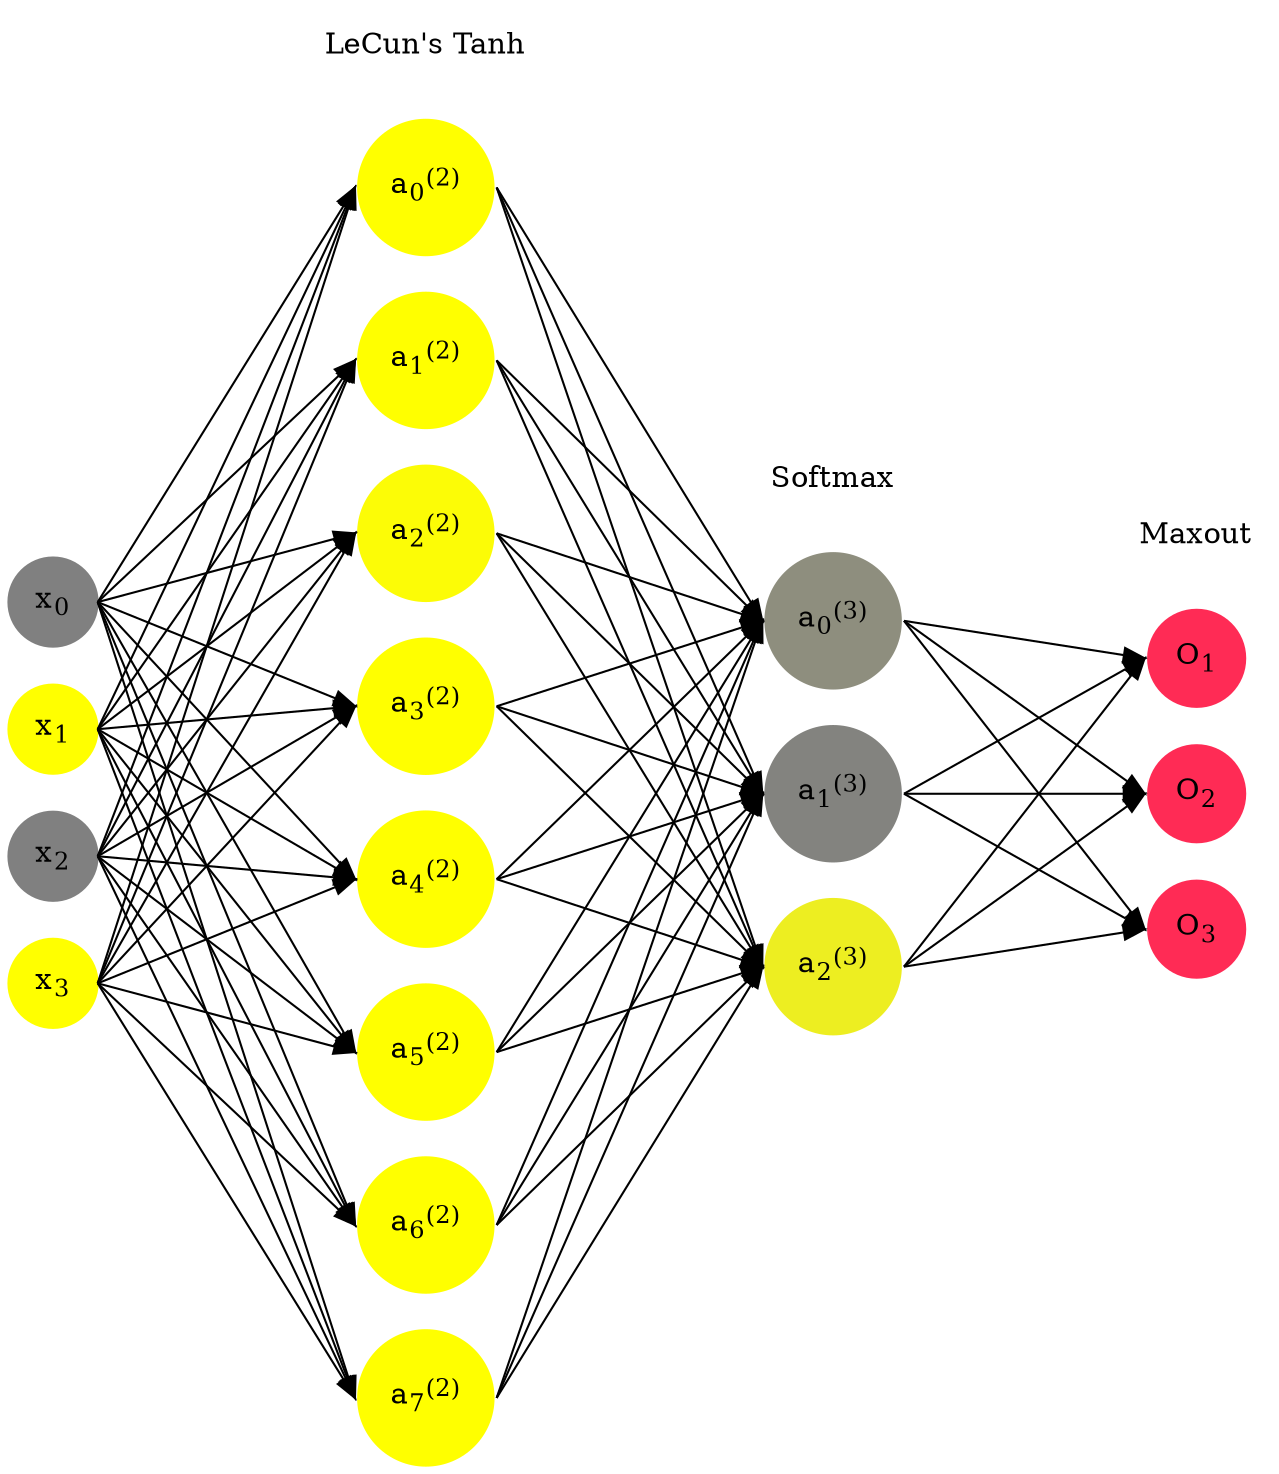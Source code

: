 digraph G {
	rankdir = LR;
	splines=false;
	edge[style=invis];
	ranksep= 1.4;
	{
	node [shape=circle, color="0.1667, 0.0, 0.5", style=filled, fillcolor="0.1667, 0.0, 0.5"];
	x0 [label=<x<sub>0</sub>>];
	}
	{
	node [shape=circle, color="0.1667, 1.0, 1.0", style=filled, fillcolor="0.1667, 1.0, 1.0"];
	x1 [label=<x<sub>1</sub>>];
	}
	{
	node [shape=circle, color="0.1667, 0.0, 0.5", style=filled, fillcolor="0.1667, 0.0, 0.5"];
	x2 [label=<x<sub>2</sub>>];
	}
	{
	node [shape=circle, color="0.1667, 1.0, 1.0", style=filled, fillcolor="0.1667, 1.0, 1.0"];
	x3 [label=<x<sub>3</sub>>];
	}
	{
	node [shape=circle, color="0.1667, 1.715028, 1.357514", style=filled, fillcolor="0.1667, 1.715028, 1.357514"];
	a02 [label=<a<sub>0</sub><sup>(2)</sup>>];
	}
	{
	node [shape=circle, color="0.1667, 1.715135, 1.357568", style=filled, fillcolor="0.1667, 1.715135, 1.357568"];
	a12 [label=<a<sub>1</sub><sup>(2)</sup>>];
	}
	{
	node [shape=circle, color="0.1667, 0.973742, 0.986871", style=filled, fillcolor="0.1667, 0.973742, 0.986871"];
	a22 [label=<a<sub>2</sub><sup>(2)</sup>>];
	}
	{
	node [shape=circle, color="0.1667, 1.714150, 1.357075", style=filled, fillcolor="0.1667, 1.714150, 1.357075"];
	a32 [label=<a<sub>3</sub><sup>(2)</sup>>];
	}
	{
	node [shape=circle, color="0.1667, 1.711112, 1.355556", style=filled, fillcolor="0.1667, 1.711112, 1.355556"];
	a42 [label=<a<sub>4</sub><sup>(2)</sup>>];
	}
	{
	node [shape=circle, color="0.1667, 1.695651, 1.347825", style=filled, fillcolor="0.1667, 1.695651, 1.347825"];
	a52 [label=<a<sub>5</sub><sup>(2)</sup>>];
	}
	{
	node [shape=circle, color="0.1667, 1.714861, 1.357431", style=filled, fillcolor="0.1667, 1.714861, 1.357431"];
	a62 [label=<a<sub>6</sub><sup>(2)</sup>>];
	}
	{
	node [shape=circle, color="0.1667, 1.715894, 1.357947", style=filled, fillcolor="0.1667, 1.715894, 1.357947"];
	a72 [label=<a<sub>7</sub><sup>(2)</sup>>];
	}
	{
	node [shape=circle, color="0.1667, 0.110307, 0.555154", style=filled, fillcolor="0.1667, 0.110307, 0.555154"];
	a03 [label=<a<sub>0</sub><sup>(3)</sup>>];
	}
	{
	node [shape=circle, color="0.1667, 0.030285, 0.515143", style=filled, fillcolor="0.1667, 0.030285, 0.515143"];
	a13 [label=<a<sub>1</sub><sup>(3)</sup>>];
	}
	{
	node [shape=circle, color="0.1667, 0.859408, 0.929704", style=filled, fillcolor="0.1667, 0.859408, 0.929704"];
	a23 [label=<a<sub>2</sub><sup>(3)</sup>>];
	}
	{
	node [shape=circle, color="0.9667, 0.83, 1.0", style=filled, fillcolor="0.9667, 0.83, 1.0"];
	O1 [label=<O<sub>1</sub>>];
	}
	{
	node [shape=circle, color="0.9667, 0.83, 1.0", style=filled, fillcolor="0.9667, 0.83, 1.0"];
	O2 [label=<O<sub>2</sub>>];
	}
	{
	node [shape=circle, color="0.9667, 0.83, 1.0", style=filled, fillcolor="0.9667, 0.83, 1.0"];
	O3 [label=<O<sub>3</sub>>];
	}
	{
	rank=same;
	x0->x1->x2->x3;
	}
	{
	rank=same;
	a02->a12->a22->a32->a42->a52->a62->a72;
	}
	{
	rank=same;
	a03->a13->a23;
	}
	{
	rank=same;
	O1->O2->O3;
	}
	l1 [shape=plaintext,label="LeCun's Tanh"];
	l1->a02;
	{rank=same; l1;a02};
	l2 [shape=plaintext,label="Softmax"];
	l2->a03;
	{rank=same; l2;a03};
	l3 [shape=plaintext,label="Maxout"];
	l3->O1;
	{rank=same; l3;O1};
edge[style=solid, tailport=e, headport=w];
	{x0;x1;x2;x3} -> {a02;a12;a22;a32;a42;a52;a62;a72};
	{a02;a12;a22;a32;a42;a52;a62;a72} -> {a03;a13;a23};
	{a03;a13;a23} -> {O1,O2,O3};
}